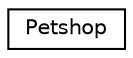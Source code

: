 digraph "Gráfico de Hierarquia de Classes"
{
  edge [fontname="Helvetica",fontsize="10",labelfontname="Helvetica",labelfontsize="10"];
  node [fontname="Helvetica",fontsize="10",shape=record];
  rankdir="LR";
  Node0 [label="Petshop",height=0.2,width=0.4,color="black", fillcolor="white", style="filled",URL="$classPetshop.html"];
}
